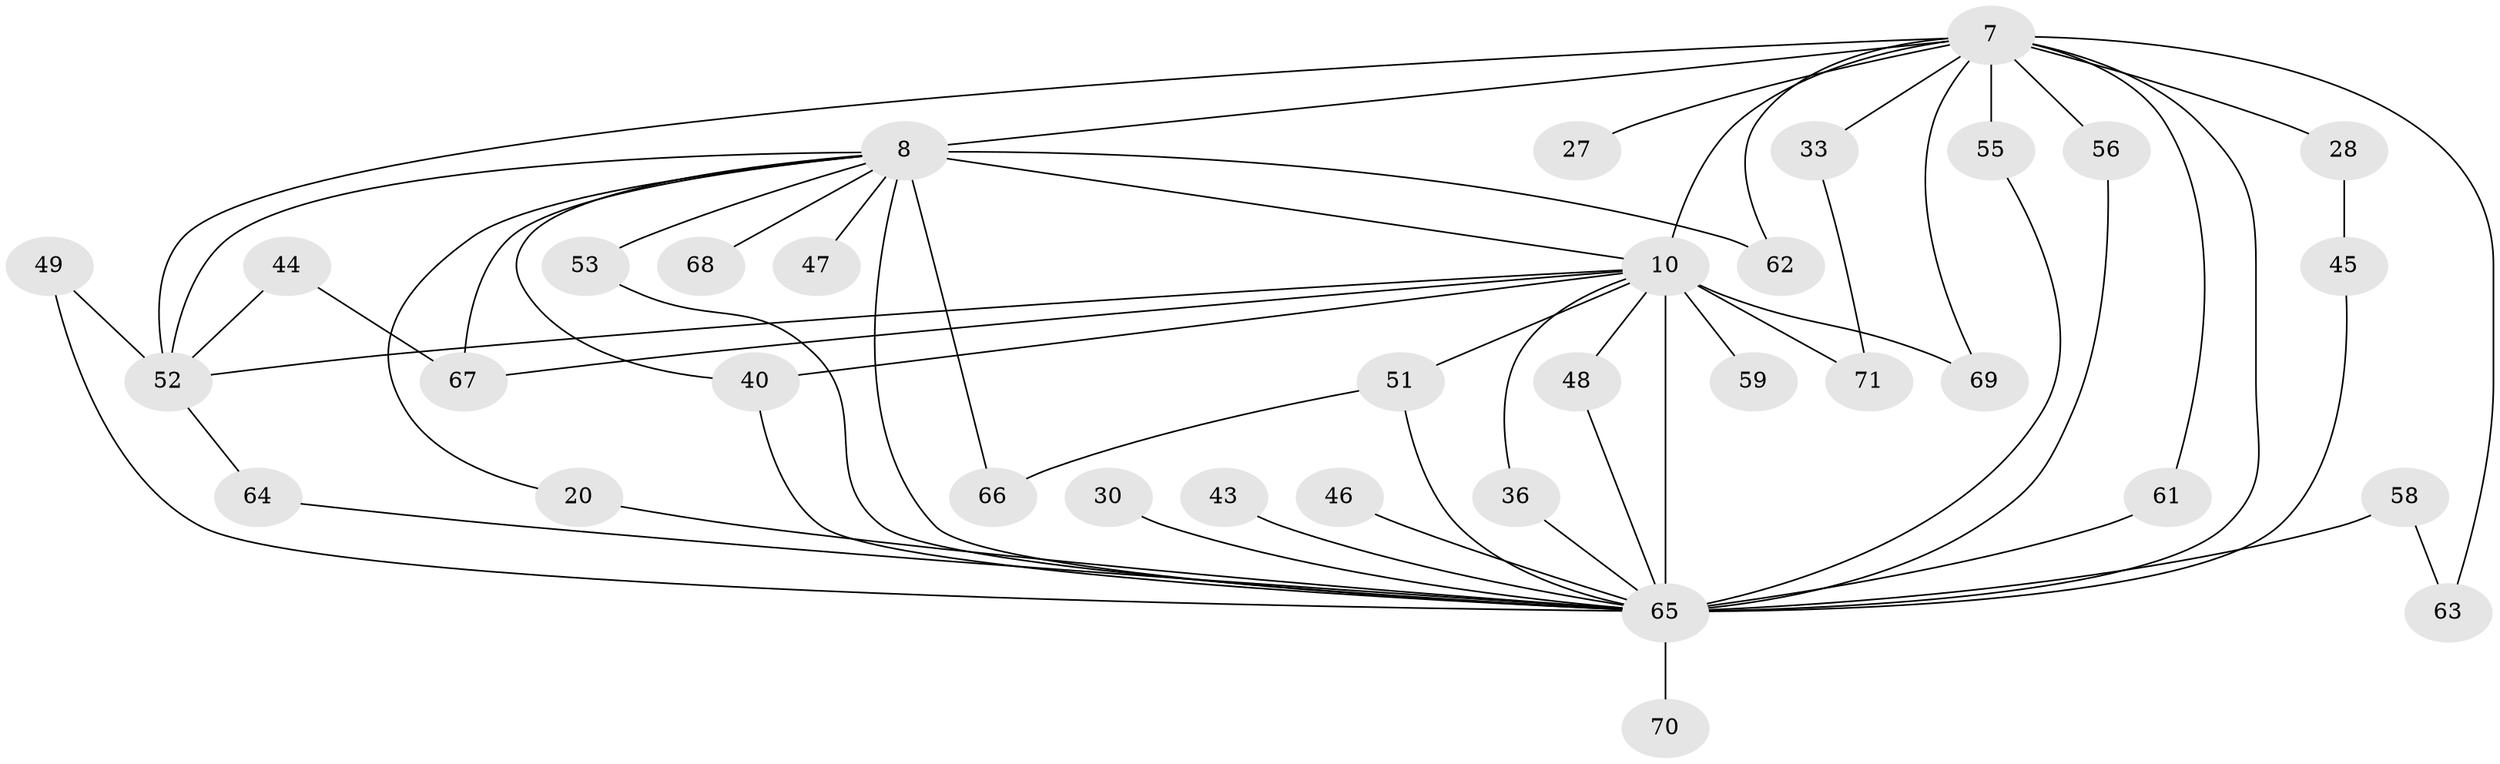 // original degree distribution, {18: 0.056338028169014086, 20: 0.014084507042253521, 17: 0.028169014084507043, 14: 0.014084507042253521, 16: 0.014084507042253521, 19: 0.014084507042253521, 5: 0.028169014084507043, 3: 0.22535211267605634, 2: 0.5352112676056338, 4: 0.04225352112676056, 6: 0.014084507042253521, 7: 0.014084507042253521}
// Generated by graph-tools (version 1.1) at 2025/45/03/09/25 04:45:01]
// undirected, 35 vertices, 59 edges
graph export_dot {
graph [start="1"]
  node [color=gray90,style=filled];
  7 [super="+1"];
  8 [super="+4"];
  10 [super="+3"];
  20;
  27;
  28;
  30;
  33;
  36;
  40 [super="+29"];
  43 [super="+16"];
  44;
  45;
  46;
  47;
  48 [super="+26+34"];
  49;
  51 [super="+21"];
  52 [super="+14+50"];
  53;
  55;
  56;
  58 [super="+11"];
  59;
  61 [super="+41+24+31"];
  62;
  63;
  64;
  65 [super="+32+39+15+60"];
  66;
  67 [super="+42"];
  68;
  69;
  70 [super="+25"];
  71 [super="+54"];
  7 -- 8 [weight=4];
  7 -- 10 [weight=4];
  7 -- 28 [weight=2];
  7 -- 33 [weight=2];
  7 -- 55;
  7 -- 62;
  7 -- 63;
  7 -- 69;
  7 -- 27;
  7 -- 56;
  7 -- 52 [weight=3];
  7 -- 61 [weight=4];
  7 -- 65 [weight=8];
  8 -- 10 [weight=4];
  8 -- 20;
  8 -- 47 [weight=2];
  8 -- 66;
  8 -- 68 [weight=2];
  8 -- 53;
  8 -- 62;
  8 -- 40;
  8 -- 52;
  8 -- 65 [weight=12];
  8 -- 67 [weight=2];
  10 -- 36;
  10 -- 48 [weight=3];
  10 -- 59 [weight=2];
  10 -- 71 [weight=2];
  10 -- 67;
  10 -- 69;
  10 -- 40 [weight=2];
  10 -- 51;
  10 -- 52;
  10 -- 65 [weight=13];
  20 -- 65;
  28 -- 45;
  30 -- 65 [weight=2];
  33 -- 71;
  36 -- 65;
  40 -- 65;
  43 -- 65 [weight=3];
  44 -- 52;
  44 -- 67;
  45 -- 65;
  46 -- 65 [weight=2];
  48 -- 65;
  49 -- 52;
  49 -- 65;
  51 -- 66;
  51 -- 65 [weight=2];
  52 -- 64;
  53 -- 65;
  55 -- 65;
  56 -- 65;
  58 -- 63;
  58 -- 65 [weight=4];
  61 -- 65 [weight=5];
  64 -- 65;
  65 -- 70 [weight=2];
}

